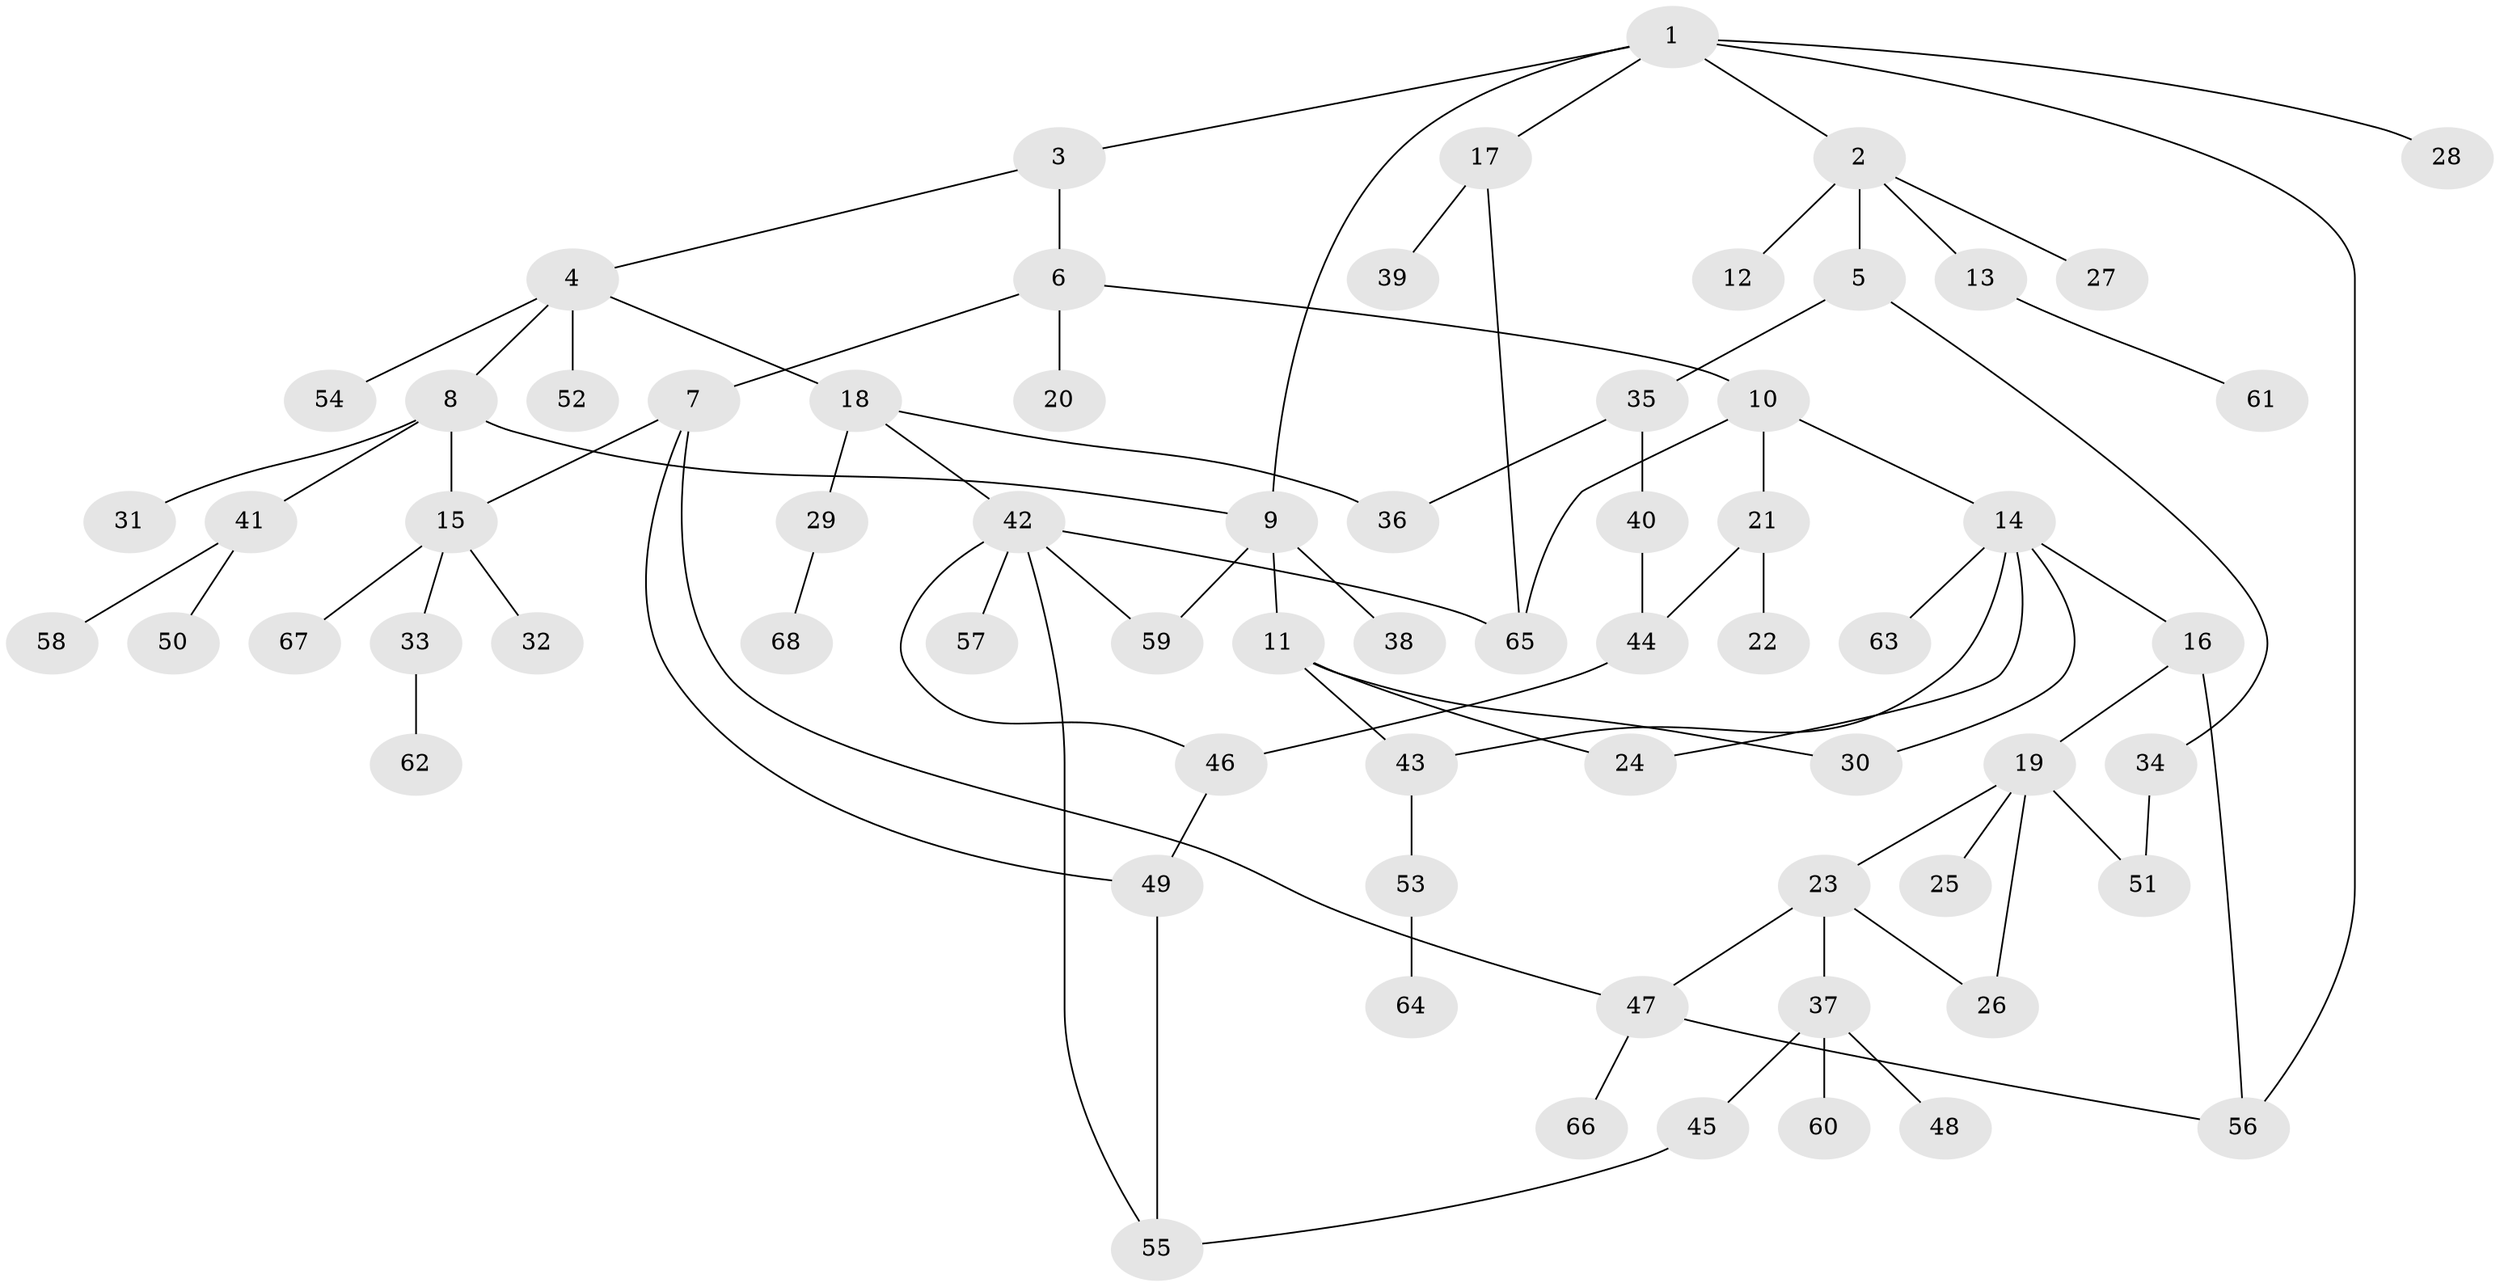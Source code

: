 // Generated by graph-tools (version 1.1) at 2025/49/03/09/25 03:49:21]
// undirected, 68 vertices, 86 edges
graph export_dot {
graph [start="1"]
  node [color=gray90,style=filled];
  1;
  2;
  3;
  4;
  5;
  6;
  7;
  8;
  9;
  10;
  11;
  12;
  13;
  14;
  15;
  16;
  17;
  18;
  19;
  20;
  21;
  22;
  23;
  24;
  25;
  26;
  27;
  28;
  29;
  30;
  31;
  32;
  33;
  34;
  35;
  36;
  37;
  38;
  39;
  40;
  41;
  42;
  43;
  44;
  45;
  46;
  47;
  48;
  49;
  50;
  51;
  52;
  53;
  54;
  55;
  56;
  57;
  58;
  59;
  60;
  61;
  62;
  63;
  64;
  65;
  66;
  67;
  68;
  1 -- 2;
  1 -- 3;
  1 -- 17;
  1 -- 28;
  1 -- 56;
  1 -- 9;
  2 -- 5;
  2 -- 12;
  2 -- 13;
  2 -- 27;
  3 -- 4;
  3 -- 6;
  4 -- 8;
  4 -- 18;
  4 -- 52;
  4 -- 54;
  5 -- 34;
  5 -- 35;
  6 -- 7;
  6 -- 10;
  6 -- 20;
  7 -- 15;
  7 -- 47;
  7 -- 49;
  8 -- 9;
  8 -- 31;
  8 -- 41;
  8 -- 15;
  9 -- 11;
  9 -- 38;
  9 -- 59;
  10 -- 14;
  10 -- 21;
  10 -- 65;
  11 -- 43;
  11 -- 24;
  11 -- 30;
  13 -- 61;
  14 -- 16;
  14 -- 24;
  14 -- 30;
  14 -- 43;
  14 -- 63;
  15 -- 32;
  15 -- 33;
  15 -- 67;
  16 -- 19;
  16 -- 56;
  17 -- 39;
  17 -- 65;
  18 -- 29;
  18 -- 36;
  18 -- 42;
  19 -- 23;
  19 -- 25;
  19 -- 26;
  19 -- 51;
  21 -- 22;
  21 -- 44;
  23 -- 37;
  23 -- 47;
  23 -- 26;
  29 -- 68;
  33 -- 62;
  34 -- 51;
  35 -- 40;
  35 -- 36;
  37 -- 45;
  37 -- 48;
  37 -- 60;
  40 -- 44;
  41 -- 50;
  41 -- 58;
  42 -- 55;
  42 -- 57;
  42 -- 59;
  42 -- 46;
  42 -- 65;
  43 -- 53;
  44 -- 46;
  45 -- 55;
  46 -- 49;
  47 -- 66;
  47 -- 56;
  49 -- 55;
  53 -- 64;
}
